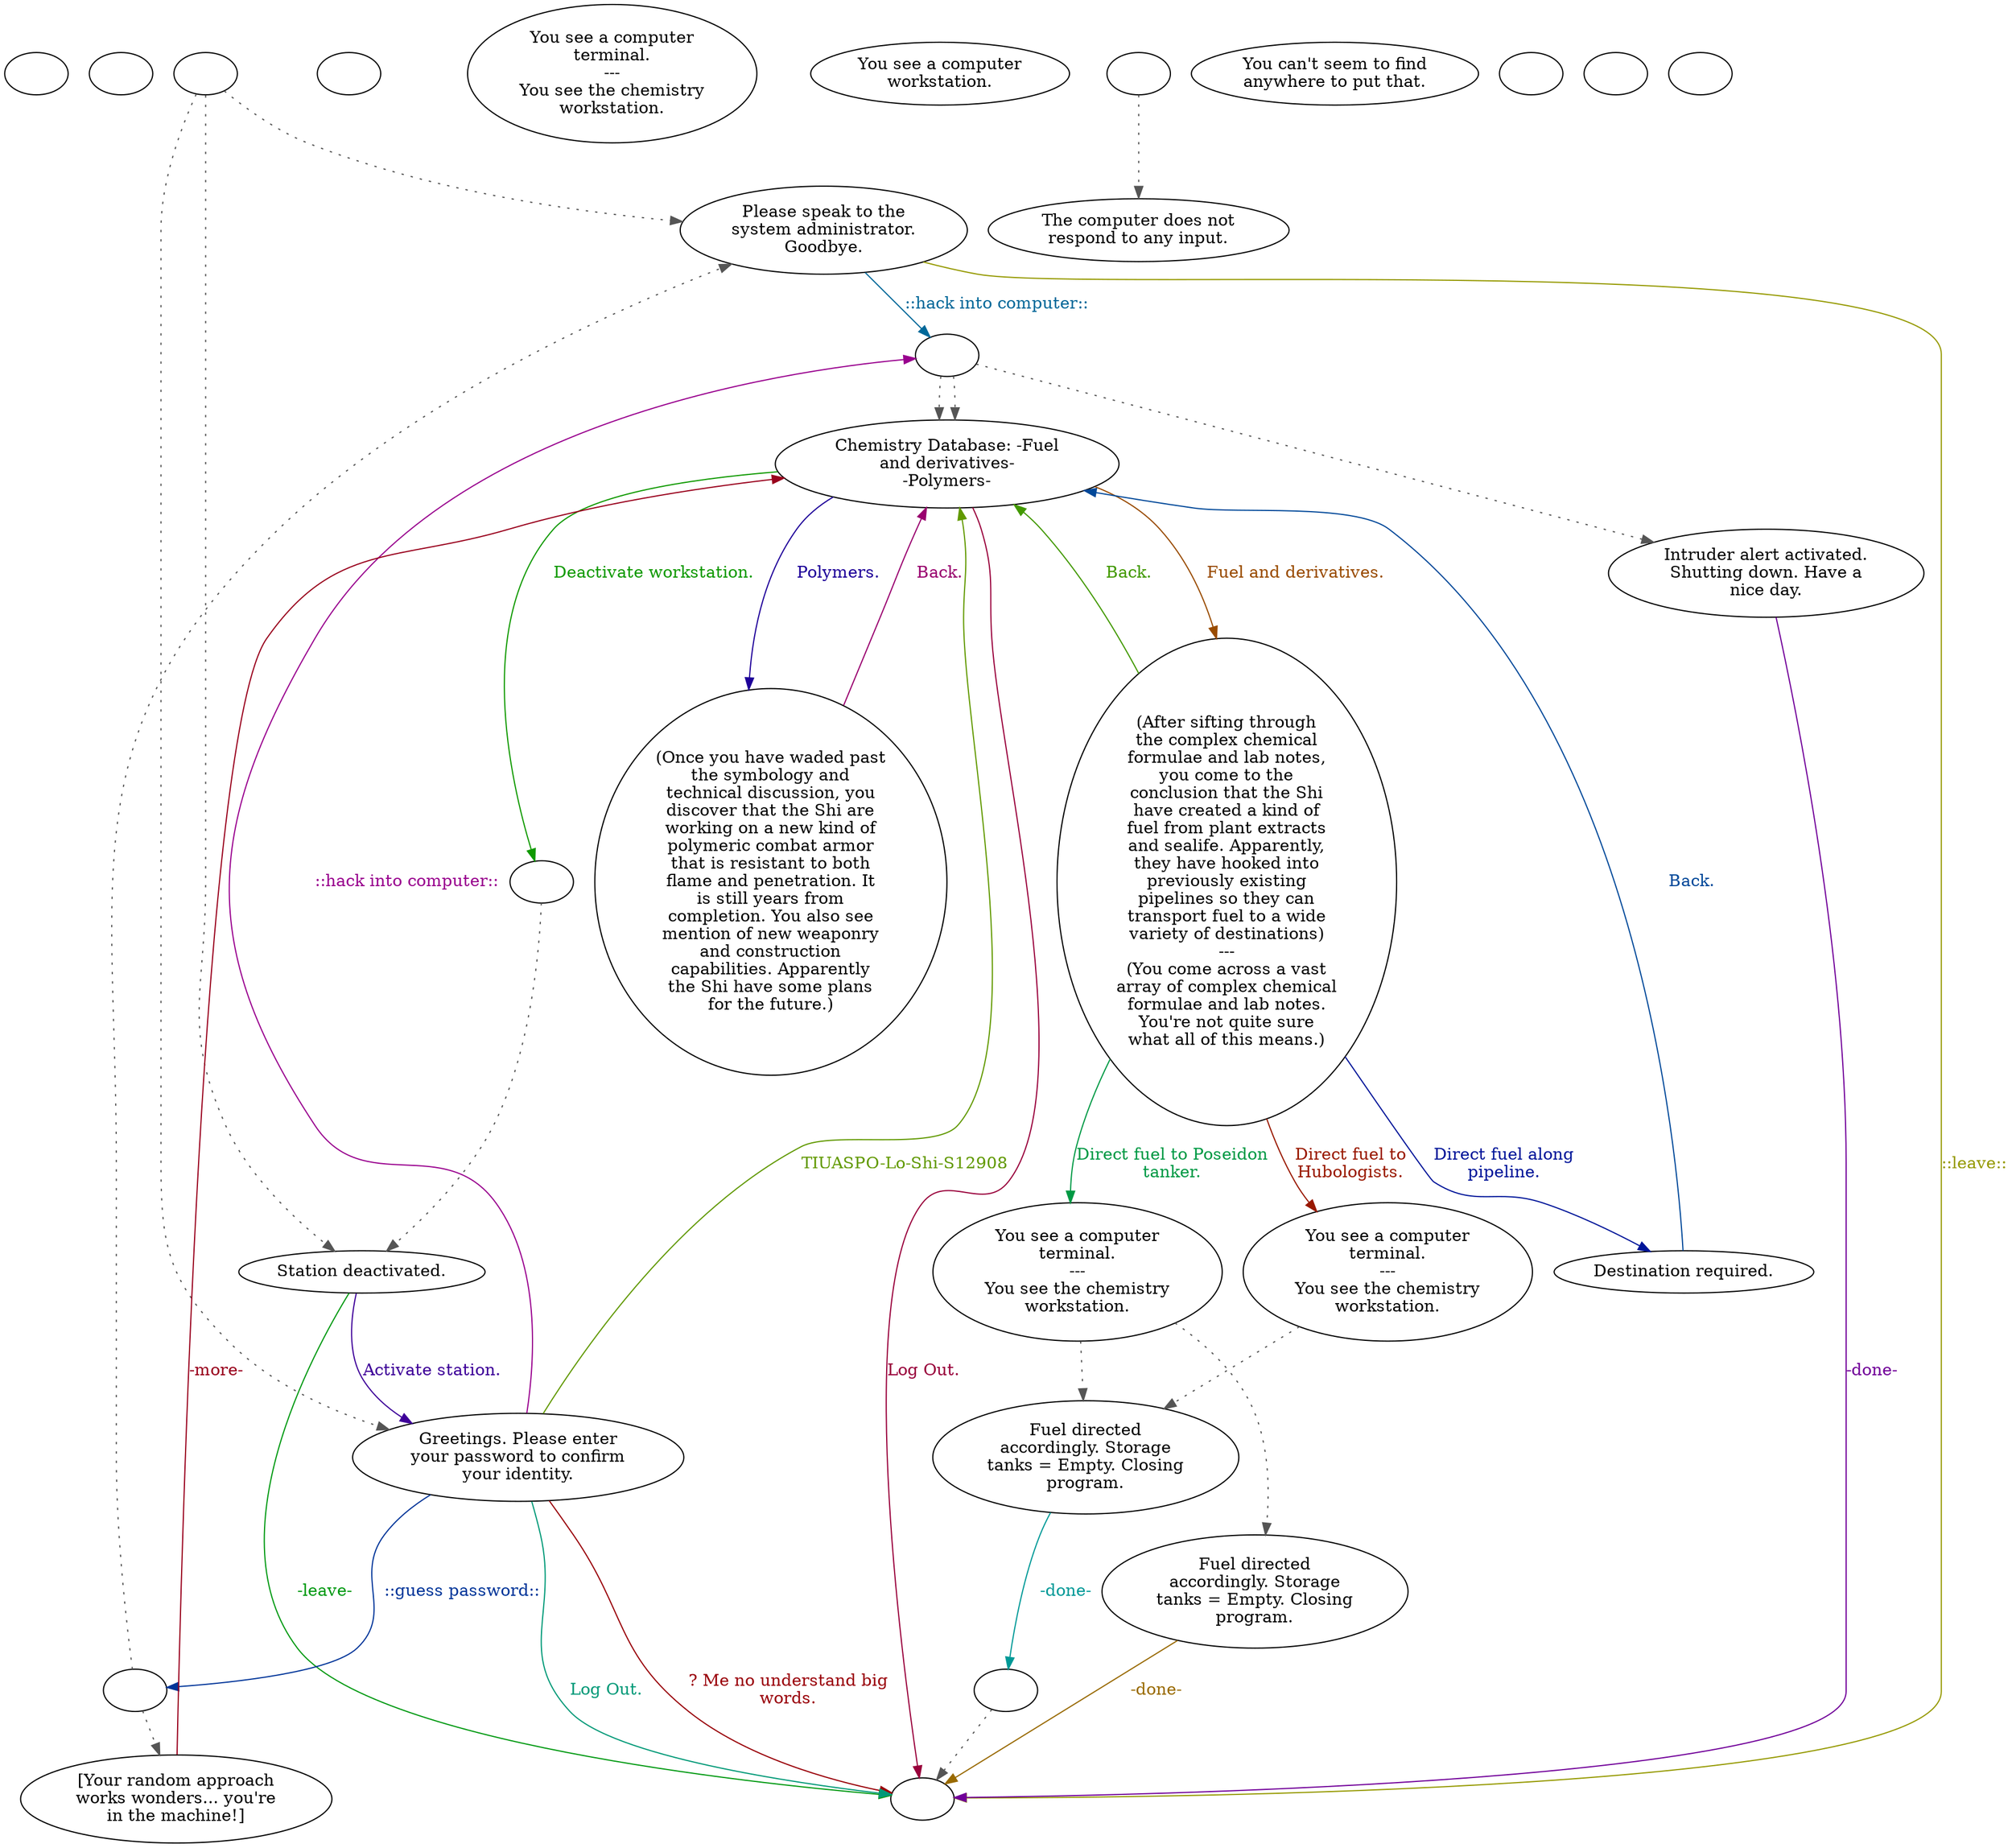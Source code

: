 digraph fschesta {
  "checkPartyMembersNearDoor" [style=filled       fillcolor="#FFFFFF"       color="#000000"]
  "checkPartyMembersNearDoor" [label=""]
  "start" [style=filled       fillcolor="#FFFFFF"       color="#000000"]
  "start" [label=""]
  "talk_p_proc" [style=filled       fillcolor="#FFFFFF"       color="#000000"]
  "talk_p_proc" -> "Node003" [style=dotted color="#555555"]
  "talk_p_proc" -> "Node009" [style=dotted color="#555555"]
  "talk_p_proc" -> "Node001" [style=dotted color="#555555"]
  "talk_p_proc" [label=""]
  "destroy_p_proc" [style=filled       fillcolor="#FFFFFF"       color="#000000"]
  "destroy_p_proc" [label=""]
  "look_at_p_proc" [style=filled       fillcolor="#FFFFFF"       color="#000000"]
  "look_at_p_proc" [label="You see a computer\nterminal.\n---\nYou see the chemistry\nworkstation."]
  "description_p_proc" [style=filled       fillcolor="#FFFFFF"       color="#000000"]
  "description_p_proc" [label="You see a computer\nworkstation."]
  "use_skill_on_p_proc" [style=filled       fillcolor="#FFFFFF"       color="#000000"]
  "use_skill_on_p_proc" -> "use_p_proc" [style=dotted color="#555555"]
  "use_skill_on_p_proc" [label=""]
  "use_obj_on_p_proc" [style=filled       fillcolor="#FFFFFF"       color="#000000"]
  "use_obj_on_p_proc" [label="You can't seem to find\nanywhere to put that."]
  "damage_p_proc" [style=filled       fillcolor="#FFFFFF"       color="#000000"]
  "damage_p_proc" [label=""]
  "map_enter_p_proc" [style=filled       fillcolor="#FFFFFF"       color="#000000"]
  "map_enter_p_proc" [label=""]
  "use_p_proc" [style=filled       fillcolor="#FFFFFF"       color="#000000"]
  "use_p_proc" [label="The computer does not\nrespond to any input."]
  "timed_event_p_proc" [style=filled       fillcolor="#FFFFFF"       color="#000000"]
  "timed_event_p_proc" [label=""]
  "Node999" [style=filled       fillcolor="#FFFFFF"       color="#000000"]
  "Node999" [label=""]
  "Node001" [style=filled       fillcolor="#FFFFFF"       color="#000000"]
  "Node001" [label="Greetings. Please enter\nyour password to confirm\nyour identity."]
  "Node001" -> "Node999" [label="? Me no understand big\nwords." color="#990008" fontcolor="#990008"]
  "Node001" -> "NodeGuess" [label="::guess password::" color="#003599" fontcolor="#003599"]
  "Node001" -> "Node002" [label="TIUASPO-Lo-Shi-S12908" color="#619900" fontcolor="#619900"]
  "Node001" -> "NodeHack" [label="::hack into computer::" color="#99008E" fontcolor="#99008E"]
  "Node001" -> "Node999" [label="Log Out." color="#009977" fontcolor="#009977"]
  "Node002" [style=filled       fillcolor="#FFFFFF"       color="#000000"]
  "Node002" [label="Chemistry Database: -Fuel\nand derivatives-\n-Polymers-"]
  "Node002" -> "Node005" [label="Fuel and derivatives." color="#994B00" fontcolor="#994B00"]
  "Node002" -> "Node006" [label="Polymers." color="#1E0099" fontcolor="#1E0099"]
  "Node002" -> "Node009a" [label="Deactivate workstation." color="#0F9900" fontcolor="#0F9900"]
  "Node002" -> "Node999" [label="Log Out." color="#99003B" fontcolor="#99003B"]
  "Node003" [style=filled       fillcolor="#FFFFFF"       color="#000000"]
  "Node003" [label="Please speak to the\nsystem administrator.\nGoodbye."]
  "Node003" -> "NodeHack" [label="::hack into computer::" color="#006899" fontcolor="#006899"]
  "Node003" -> "Node999" [label="::leave::" color="#959900" fontcolor="#959900"]
  "Node004" [style=filled       fillcolor="#FFFFFF"       color="#000000"]
  "Node004" [label="Intruder alert activated.\nShutting down. Have a\nnice day."]
  "Node004" -> "Node999" [label="-done-" color="#710099" fontcolor="#710099"]
  "Node005" [style=filled       fillcolor="#FFFFFF"       color="#000000"]
  "Node005" [label="(After sifting through\nthe complex chemical\nformulae and lab notes,\nyou come to the\nconclusion that the Shi\nhave created a kind of\nfuel from plant extracts\nand sealife. Apparently,\nthey have hooked into\npreviously existing\npipelines so they can\ntransport fuel to a wide\nvariety of destinations)\n---\n(You come across a vast\narray of complex chemical\nformulae and lab notes.\nYou're not quite sure\nwhat all of this means.)"]
  "Node005" -> "Node0708" [label="Direct fuel to Poseidon\ntanker." color="#009944" fontcolor="#009944"]
  "Node005" -> "Node007a" [label="Direct fuel to\nHubologists." color="#991800" fontcolor="#991800"]
  "Node005" -> "Node011" [label="Direct fuel along\npipeline." color="#001599" fontcolor="#001599"]
  "Node005" -> "Node002" [label="Back." color="#429900" fontcolor="#429900"]
  "Node006" [style=filled       fillcolor="#FFFFFF"       color="#000000"]
  "Node006" [label="(Once you have waded past\nthe symbology and\ntechnical discussion, you\ndiscover that the Shi are\nworking on a new kind of\npolymeric combat armor\nthat is resistant to both\nflame and penetration. It\nis still years from\ncompletion. You also see\nmention of new weaponry\nand construction\ncapabilities. Apparently\nthe Shi have some plans\nfor the future.)"]
  "Node006" -> "Node002" [label="Back." color="#99006E" fontcolor="#99006E"]
  "Node007" [style=filled       fillcolor="#FFFFFF"       color="#000000"]
  "Node007" [label="Fuel directed\naccordingly. Storage\ntanks = Empty. Closing\nprogram."]
  "Node007" -> "Node999a" [label="-done-" color="#009997" fontcolor="#009997"]
  "Node008" [style=filled       fillcolor="#FFFFFF"       color="#000000"]
  "Node008" [label="Fuel directed\naccordingly. Storage\ntanks = Empty. Closing\nprogram."]
  "Node008" -> "Node999" [label="-done-" color="#996A00" fontcolor="#996A00"]
  "Node009" [style=filled       fillcolor="#FFFFFF"       color="#000000"]
  "Node009" [label="Station deactivated."]
  "Node009" -> "Node001" [label="Activate station." color="#3E0099" fontcolor="#3E0099"]
  "Node009" -> "Node999" [label="-leave-" color="#009911" fontcolor="#009911"]
  "Node010" [style=filled       fillcolor="#FFFFFF"       color="#000000"]
  "Node010" [label="[Your random approach\nworks wonders... you're\nin the machine!]"]
  "Node010" -> "Node002" [label="-more-" color="#99001C" fontcolor="#99001C"]
  "Node011" [style=filled       fillcolor="#FFFFFF"       color="#000000"]
  "Node011" [label="Destination required."]
  "Node011" -> "Node002" [label="Back." color="#004899" fontcolor="#004899"]
  "NodeHack" [style=filled       fillcolor="#FFFFFF"       color="#000000"]
  "NodeHack" -> "Node002" [style=dotted color="#555555"]
  "NodeHack" -> "Node002" [style=dotted color="#555555"]
  "NodeHack" -> "Node004" [style=dotted color="#555555"]
  "NodeHack" [label=""]
  "NodeGuess" [style=filled       fillcolor="#FFFFFF"       color="#000000"]
  "NodeGuess" -> "Node010" [style=dotted color="#555555"]
  "NodeGuess" -> "Node003" [style=dotted color="#555555"]
  "NodeGuess" [label=""]
  "Node009a" [style=filled       fillcolor="#FFFFFF"       color="#000000"]
  "Node009a" -> "Node009" [style=dotted color="#555555"]
  "Node009a" [label=""]
  "Node0708" [style=filled       fillcolor="#FFFFFF"       color="#000000"]
  "Node0708" -> "Node007" [style=dotted color="#555555"]
  "Node0708" -> "Node008" [style=dotted color="#555555"]
  "Node0708" [label="You see a computer\nterminal.\n---\nYou see the chemistry\nworkstation."]
  "Node007a" [style=filled       fillcolor="#FFFFFF"       color="#000000"]
  "Node007a" -> "Node007" [style=dotted color="#555555"]
  "Node007a" [label="You see a computer\nterminal.\n---\nYou see the chemistry\nworkstation."]
  "Node999a" [style=filled       fillcolor="#FFFFFF"       color="#000000"]
  "Node999a" -> "Node999" [style=dotted color="#555555"]
  "Node999a" [label=""]
}